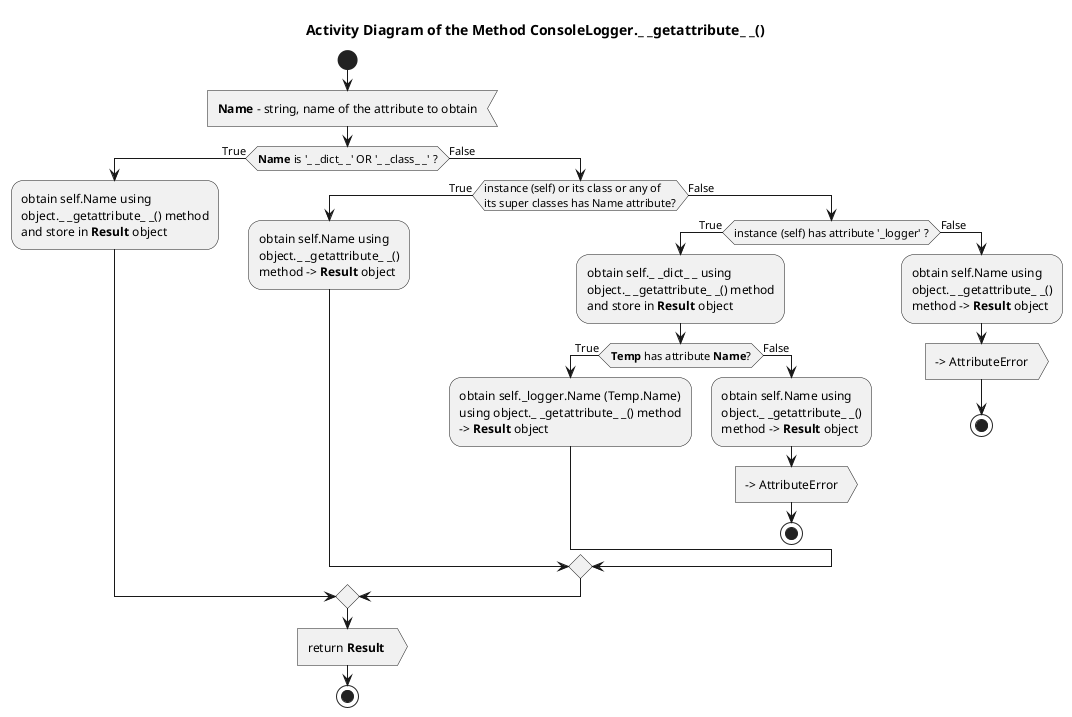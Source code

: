@startuml pos_utils_loggers_consolelogger_getattribute

title Activity Diagram of the Method ConsoleLogger._ _getattribute_ _()

start

:<b>Name</b> - string, name of the attribute to obtain<

if (<b>Name</b> is '_ _dict_ _' OR '_ _class_ _' ?) then (True)
    :obtain self.Name using
    object._ _getattribute_ _() method
    and store in <b>Result</b> object;
else (False)
    if (instance (self) or its class or any of\nits super classes has Name attribute?) then (True)
        :obtain self.Name using
        object._ _getattribute_ _()
        method -> <b>Result</b> object;
    else (False)
        if (instance (self) has attribute '_logger' ?) then (True)
            :obtain self._ _dict_ _ using
            object._ _getattribute_ _() method
            and store in <b>Result</b> object;
            if (<b>Temp</b> has attribute <b>Name</b>?) then (True)
                :obtain self._logger.Name (Temp.Name)
                using object._ _getattribute_ _() method
                -> <b>Result</b> object;
            else (False)
                :obtain self.Name using
                object._ _getattribute_ _()
                method -> <b>Result</b> object;
                
                :-> AttributeError>
            
                stop
            endif
        else (False)
            :obtain self.Name using
            object._ _getattribute_ _()
            method -> <b>Result</b> object;
            
            :-> AttributeError>
            
            stop
        endif
    endif
endif

:return <b>Result</b> >

stop

@enduml